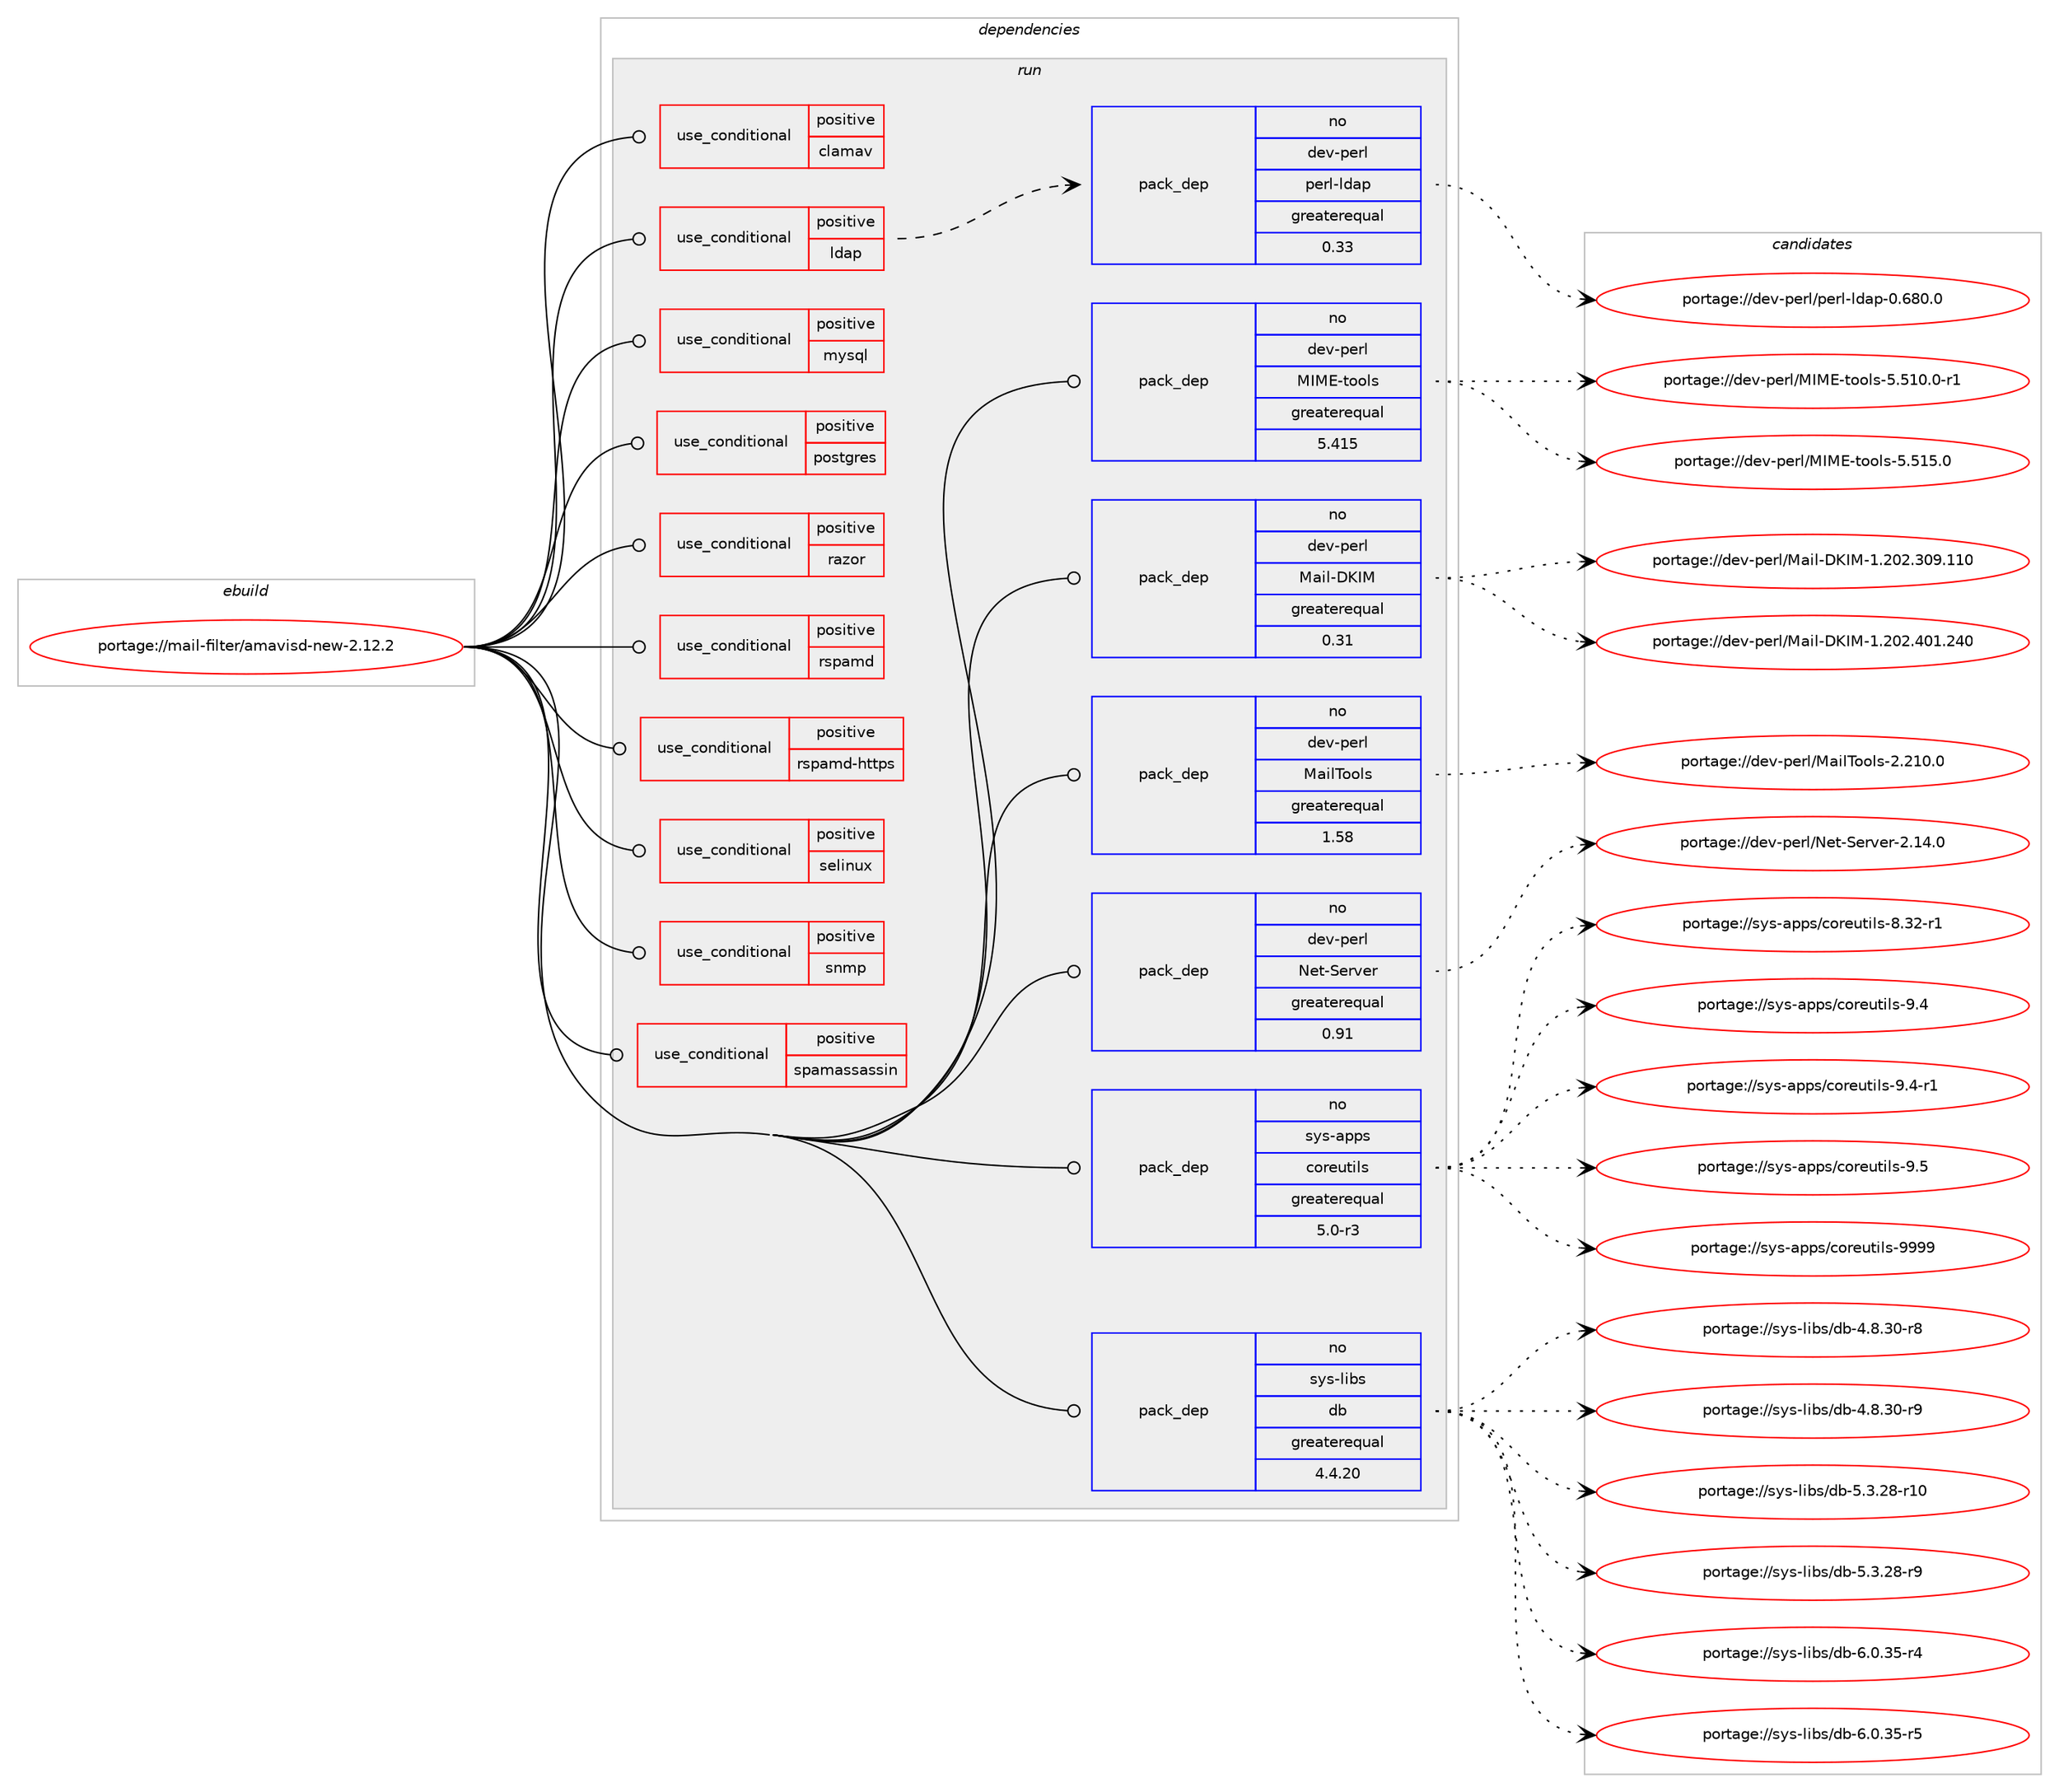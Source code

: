 digraph prolog {

# *************
# Graph options
# *************

newrank=true;
concentrate=true;
compound=true;
graph [rankdir=LR,fontname=Helvetica,fontsize=10,ranksep=1.5];#, ranksep=2.5, nodesep=0.2];
edge  [arrowhead=vee];
node  [fontname=Helvetica,fontsize=10];

# **********
# The ebuild
# **********

subgraph cluster_leftcol {
color=gray;
rank=same;
label=<<i>ebuild</i>>;
id [label="portage://mail-filter/amavisd-new-2.12.2", color=red, width=4, href="../mail-filter/amavisd-new-2.12.2.svg"];
}

# ****************
# The dependencies
# ****************

subgraph cluster_midcol {
color=gray;
label=<<i>dependencies</i>>;
subgraph cluster_compile {
fillcolor="#eeeeee";
style=filled;
label=<<i>compile</i>>;
# *** BEGIN UNKNOWN DEPENDENCY TYPE (TODO) ***
# id -> package_dependency(portage://mail-filter/amavisd-new-2.12.2,install,no,acct-user,amavis,none,[,,],[],[])
# *** END UNKNOWN DEPENDENCY TYPE (TODO) ***

}
subgraph cluster_compileandrun {
fillcolor="#eeeeee";
style=filled;
label=<<i>compile and run</i>>;
}
subgraph cluster_run {
fillcolor="#eeeeee";
style=filled;
label=<<i>run</i>>;
subgraph cond68380 {
dependency146192 [label=<<TABLE BORDER="0" CELLBORDER="1" CELLSPACING="0" CELLPADDING="4"><TR><TD ROWSPAN="3" CELLPADDING="10">use_conditional</TD></TR><TR><TD>positive</TD></TR><TR><TD>clamav</TD></TR></TABLE>>, shape=none, color=red];
# *** BEGIN UNKNOWN DEPENDENCY TYPE (TODO) ***
# dependency146192 -> package_dependency(portage://mail-filter/amavisd-new-2.12.2,run,no,app-antivirus,clamav,none,[,,],[],[])
# *** END UNKNOWN DEPENDENCY TYPE (TODO) ***

}
id:e -> dependency146192:w [weight=20,style="solid",arrowhead="odot"];
subgraph cond68381 {
dependency146193 [label=<<TABLE BORDER="0" CELLBORDER="1" CELLSPACING="0" CELLPADDING="4"><TR><TD ROWSPAN="3" CELLPADDING="10">use_conditional</TD></TR><TR><TD>positive</TD></TR><TR><TD>ldap</TD></TR></TABLE>>, shape=none, color=red];
subgraph pack75593 {
dependency146194 [label=<<TABLE BORDER="0" CELLBORDER="1" CELLSPACING="0" CELLPADDING="4" WIDTH="220"><TR><TD ROWSPAN="6" CELLPADDING="30">pack_dep</TD></TR><TR><TD WIDTH="110">no</TD></TR><TR><TD>dev-perl</TD></TR><TR><TD>perl-ldap</TD></TR><TR><TD>greaterequal</TD></TR><TR><TD>0.33</TD></TR></TABLE>>, shape=none, color=blue];
}
dependency146193:e -> dependency146194:w [weight=20,style="dashed",arrowhead="vee"];
}
id:e -> dependency146193:w [weight=20,style="solid",arrowhead="odot"];
subgraph cond68382 {
dependency146195 [label=<<TABLE BORDER="0" CELLBORDER="1" CELLSPACING="0" CELLPADDING="4"><TR><TD ROWSPAN="3" CELLPADDING="10">use_conditional</TD></TR><TR><TD>positive</TD></TR><TR><TD>mysql</TD></TR></TABLE>>, shape=none, color=red];
# *** BEGIN UNKNOWN DEPENDENCY TYPE (TODO) ***
# dependency146195 -> package_dependency(portage://mail-filter/amavisd-new-2.12.2,run,no,dev-perl,DBD-mysql,none,[,,],[],[])
# *** END UNKNOWN DEPENDENCY TYPE (TODO) ***

}
id:e -> dependency146195:w [weight=20,style="solid",arrowhead="odot"];
subgraph cond68383 {
dependency146196 [label=<<TABLE BORDER="0" CELLBORDER="1" CELLSPACING="0" CELLPADDING="4"><TR><TD ROWSPAN="3" CELLPADDING="10">use_conditional</TD></TR><TR><TD>positive</TD></TR><TR><TD>postgres</TD></TR></TABLE>>, shape=none, color=red];
# *** BEGIN UNKNOWN DEPENDENCY TYPE (TODO) ***
# dependency146196 -> package_dependency(portage://mail-filter/amavisd-new-2.12.2,run,no,dev-perl,DBD-Pg,none,[,,],[],[])
# *** END UNKNOWN DEPENDENCY TYPE (TODO) ***

}
id:e -> dependency146196:w [weight=20,style="solid",arrowhead="odot"];
subgraph cond68384 {
dependency146197 [label=<<TABLE BORDER="0" CELLBORDER="1" CELLSPACING="0" CELLPADDING="4"><TR><TD ROWSPAN="3" CELLPADDING="10">use_conditional</TD></TR><TR><TD>positive</TD></TR><TR><TD>razor</TD></TR></TABLE>>, shape=none, color=red];
# *** BEGIN UNKNOWN DEPENDENCY TYPE (TODO) ***
# dependency146197 -> package_dependency(portage://mail-filter/amavisd-new-2.12.2,run,no,mail-filter,razor,none,[,,],[],[])
# *** END UNKNOWN DEPENDENCY TYPE (TODO) ***

}
id:e -> dependency146197:w [weight=20,style="solid",arrowhead="odot"];
subgraph cond68385 {
dependency146198 [label=<<TABLE BORDER="0" CELLBORDER="1" CELLSPACING="0" CELLPADDING="4"><TR><TD ROWSPAN="3" CELLPADDING="10">use_conditional</TD></TR><TR><TD>positive</TD></TR><TR><TD>rspamd</TD></TR></TABLE>>, shape=none, color=red];
# *** BEGIN UNKNOWN DEPENDENCY TYPE (TODO) ***
# dependency146198 -> package_dependency(portage://mail-filter/amavisd-new-2.12.2,run,no,dev-perl,HTTP-Message,none,[,,],[],[])
# *** END UNKNOWN DEPENDENCY TYPE (TODO) ***

# *** BEGIN UNKNOWN DEPENDENCY TYPE (TODO) ***
# dependency146198 -> package_dependency(portage://mail-filter/amavisd-new-2.12.2,run,no,dev-perl,JSON,none,[,,],[],[])
# *** END UNKNOWN DEPENDENCY TYPE (TODO) ***

# *** BEGIN UNKNOWN DEPENDENCY TYPE (TODO) ***
# dependency146198 -> package_dependency(portage://mail-filter/amavisd-new-2.12.2,run,no,dev-perl,LWP-UserAgent-Determined,none,[,,],[],[])
# *** END UNKNOWN DEPENDENCY TYPE (TODO) ***

}
id:e -> dependency146198:w [weight=20,style="solid",arrowhead="odot"];
subgraph cond68386 {
dependency146199 [label=<<TABLE BORDER="0" CELLBORDER="1" CELLSPACING="0" CELLPADDING="4"><TR><TD ROWSPAN="3" CELLPADDING="10">use_conditional</TD></TR><TR><TD>positive</TD></TR><TR><TD>rspamd-https</TD></TR></TABLE>>, shape=none, color=red];
# *** BEGIN UNKNOWN DEPENDENCY TYPE (TODO) ***
# dependency146199 -> package_dependency(portage://mail-filter/amavisd-new-2.12.2,run,no,dev-perl,HTTP-Message,none,[,,],[],[])
# *** END UNKNOWN DEPENDENCY TYPE (TODO) ***

# *** BEGIN UNKNOWN DEPENDENCY TYPE (TODO) ***
# dependency146199 -> package_dependency(portage://mail-filter/amavisd-new-2.12.2,run,no,dev-perl,JSON,none,[,,],[],[])
# *** END UNKNOWN DEPENDENCY TYPE (TODO) ***

# *** BEGIN UNKNOWN DEPENDENCY TYPE (TODO) ***
# dependency146199 -> package_dependency(portage://mail-filter/amavisd-new-2.12.2,run,no,dev-perl,LWP-UserAgent-Determined,none,[,,],[],[])
# *** END UNKNOWN DEPENDENCY TYPE (TODO) ***

# *** BEGIN UNKNOWN DEPENDENCY TYPE (TODO) ***
# dependency146199 -> package_dependency(portage://mail-filter/amavisd-new-2.12.2,run,no,dev-perl,LWP-Protocol-https,none,[,,],[],[])
# *** END UNKNOWN DEPENDENCY TYPE (TODO) ***

# *** BEGIN UNKNOWN DEPENDENCY TYPE (TODO) ***
# dependency146199 -> package_dependency(portage://mail-filter/amavisd-new-2.12.2,run,no,dev-perl,Net-SSLeay,none,[,,],[],[])
# *** END UNKNOWN DEPENDENCY TYPE (TODO) ***

}
id:e -> dependency146199:w [weight=20,style="solid",arrowhead="odot"];
subgraph cond68387 {
dependency146200 [label=<<TABLE BORDER="0" CELLBORDER="1" CELLSPACING="0" CELLPADDING="4"><TR><TD ROWSPAN="3" CELLPADDING="10">use_conditional</TD></TR><TR><TD>positive</TD></TR><TR><TD>selinux</TD></TR></TABLE>>, shape=none, color=red];
# *** BEGIN UNKNOWN DEPENDENCY TYPE (TODO) ***
# dependency146200 -> package_dependency(portage://mail-filter/amavisd-new-2.12.2,run,no,sec-policy,selinux-amavis,none,[,,],[],[])
# *** END UNKNOWN DEPENDENCY TYPE (TODO) ***

}
id:e -> dependency146200:w [weight=20,style="solid",arrowhead="odot"];
subgraph cond68388 {
dependency146201 [label=<<TABLE BORDER="0" CELLBORDER="1" CELLSPACING="0" CELLPADDING="4"><TR><TD ROWSPAN="3" CELLPADDING="10">use_conditional</TD></TR><TR><TD>positive</TD></TR><TR><TD>snmp</TD></TR></TABLE>>, shape=none, color=red];
# *** BEGIN UNKNOWN DEPENDENCY TYPE (TODO) ***
# dependency146201 -> package_dependency(portage://mail-filter/amavisd-new-2.12.2,run,no,net-analyzer,net-snmp,none,[,,],[],[use(enable(perl),none)])
# *** END UNKNOWN DEPENDENCY TYPE (TODO) ***

}
id:e -> dependency146201:w [weight=20,style="solid",arrowhead="odot"];
subgraph cond68389 {
dependency146202 [label=<<TABLE BORDER="0" CELLBORDER="1" CELLSPACING="0" CELLPADDING="4"><TR><TD ROWSPAN="3" CELLPADDING="10">use_conditional</TD></TR><TR><TD>positive</TD></TR><TR><TD>spamassassin</TD></TR></TABLE>>, shape=none, color=red];
# *** BEGIN UNKNOWN DEPENDENCY TYPE (TODO) ***
# dependency146202 -> package_dependency(portage://mail-filter/amavisd-new-2.12.2,run,no,mail-filter,spamassassin,none,[,,],[],[])
# *** END UNKNOWN DEPENDENCY TYPE (TODO) ***

# *** BEGIN UNKNOWN DEPENDENCY TYPE (TODO) ***
# dependency146202 -> package_dependency(portage://mail-filter/amavisd-new-2.12.2,run,no,dev-perl,Image-Info,none,[,,],[],[])
# *** END UNKNOWN DEPENDENCY TYPE (TODO) ***

}
id:e -> dependency146202:w [weight=20,style="solid",arrowhead="odot"];
# *** BEGIN UNKNOWN DEPENDENCY TYPE (TODO) ***
# id -> package_dependency(portage://mail-filter/amavisd-new-2.12.2,run,no,acct-user,amavis,none,[,,],[],[])
# *** END UNKNOWN DEPENDENCY TYPE (TODO) ***

# *** BEGIN UNKNOWN DEPENDENCY TYPE (TODO) ***
# id -> package_dependency(portage://mail-filter/amavisd-new-2.12.2,run,no,app-alternatives,cpio,none,[,,],[],[])
# *** END UNKNOWN DEPENDENCY TYPE (TODO) ***

# *** BEGIN UNKNOWN DEPENDENCY TYPE (TODO) ***
# id -> package_dependency(portage://mail-filter/amavisd-new-2.12.2,run,no,app-arch,arc,none,[,,],[],[])
# *** END UNKNOWN DEPENDENCY TYPE (TODO) ***

# *** BEGIN UNKNOWN DEPENDENCY TYPE (TODO) ***
# id -> package_dependency(portage://mail-filter/amavisd-new-2.12.2,run,no,app-arch,arj,none,[,,],[],[])
# *** END UNKNOWN DEPENDENCY TYPE (TODO) ***

# *** BEGIN UNKNOWN DEPENDENCY TYPE (TODO) ***
# id -> package_dependency(portage://mail-filter/amavisd-new-2.12.2,run,no,app-arch,bzip2,none,[,,],[],[])
# *** END UNKNOWN DEPENDENCY TYPE (TODO) ***

# *** BEGIN UNKNOWN DEPENDENCY TYPE (TODO) ***
# id -> package_dependency(portage://mail-filter/amavisd-new-2.12.2,run,no,app-arch,cabextract,none,[,,],[],[])
# *** END UNKNOWN DEPENDENCY TYPE (TODO) ***

# *** BEGIN UNKNOWN DEPENDENCY TYPE (TODO) ***
# id -> package_dependency(portage://mail-filter/amavisd-new-2.12.2,run,no,app-arch,gzip,none,[,,],[],[])
# *** END UNKNOWN DEPENDENCY TYPE (TODO) ***

# *** BEGIN UNKNOWN DEPENDENCY TYPE (TODO) ***
# id -> package_dependency(portage://mail-filter/amavisd-new-2.12.2,run,no,app-arch,lha,none,[,,],[],[])
# *** END UNKNOWN DEPENDENCY TYPE (TODO) ***

# *** BEGIN UNKNOWN DEPENDENCY TYPE (TODO) ***
# id -> package_dependency(portage://mail-filter/amavisd-new-2.12.2,run,no,app-arch,lrzip,none,[,,],[],[])
# *** END UNKNOWN DEPENDENCY TYPE (TODO) ***

# *** BEGIN UNKNOWN DEPENDENCY TYPE (TODO) ***
# id -> package_dependency(portage://mail-filter/amavisd-new-2.12.2,run,no,app-arch,lzop,none,[,,],[],[])
# *** END UNKNOWN DEPENDENCY TYPE (TODO) ***

# *** BEGIN UNKNOWN DEPENDENCY TYPE (TODO) ***
# id -> package_dependency(portage://mail-filter/amavisd-new-2.12.2,run,no,app-arch,p7zip,none,[,,],[],[])
# *** END UNKNOWN DEPENDENCY TYPE (TODO) ***

# *** BEGIN UNKNOWN DEPENDENCY TYPE (TODO) ***
# id -> package_dependency(portage://mail-filter/amavisd-new-2.12.2,run,no,app-arch,pax,none,[,,],[],[])
# *** END UNKNOWN DEPENDENCY TYPE (TODO) ***

# *** BEGIN UNKNOWN DEPENDENCY TYPE (TODO) ***
# id -> package_dependency(portage://mail-filter/amavisd-new-2.12.2,run,no,app-arch,unrar,none,[,,],[],[])
# *** END UNKNOWN DEPENDENCY TYPE (TODO) ***

# *** BEGIN UNKNOWN DEPENDENCY TYPE (TODO) ***
# id -> package_dependency(portage://mail-filter/amavisd-new-2.12.2,run,no,app-arch,xz-utils,none,[,,],[],[])
# *** END UNKNOWN DEPENDENCY TYPE (TODO) ***

# *** BEGIN UNKNOWN DEPENDENCY TYPE (TODO) ***
# id -> package_dependency(portage://mail-filter/amavisd-new-2.12.2,run,no,app-arch,zoo,none,[,,],[],[])
# *** END UNKNOWN DEPENDENCY TYPE (TODO) ***

# *** BEGIN UNKNOWN DEPENDENCY TYPE (TODO) ***
# id -> package_dependency(portage://mail-filter/amavisd-new-2.12.2,run,no,dev-lang,perl,none,[,,],any_different_slot,[])
# *** END UNKNOWN DEPENDENCY TYPE (TODO) ***

# *** BEGIN UNKNOWN DEPENDENCY TYPE (TODO) ***
# id -> package_dependency(portage://mail-filter/amavisd-new-2.12.2,run,no,dev-perl,Archive-Zip,none,[,,],[],[])
# *** END UNKNOWN DEPENDENCY TYPE (TODO) ***

# *** BEGIN UNKNOWN DEPENDENCY TYPE (TODO) ***
# id -> package_dependency(portage://mail-filter/amavisd-new-2.12.2,run,no,dev-perl,BerkeleyDB,none,[,,],[],[])
# *** END UNKNOWN DEPENDENCY TYPE (TODO) ***

# *** BEGIN UNKNOWN DEPENDENCY TYPE (TODO) ***
# id -> package_dependency(portage://mail-filter/amavisd-new-2.12.2,run,no,dev-perl,Convert-BinHex,none,[,,],[],[])
# *** END UNKNOWN DEPENDENCY TYPE (TODO) ***

# *** BEGIN UNKNOWN DEPENDENCY TYPE (TODO) ***
# id -> package_dependency(portage://mail-filter/amavisd-new-2.12.2,run,no,dev-perl,File-LibMagic,none,[,,],[],[])
# *** END UNKNOWN DEPENDENCY TYPE (TODO) ***

# *** BEGIN UNKNOWN DEPENDENCY TYPE (TODO) ***
# id -> package_dependency(portage://mail-filter/amavisd-new-2.12.2,run,no,dev-perl,IO-Socket-SSL,none,[,,],[],[])
# *** END UNKNOWN DEPENDENCY TYPE (TODO) ***

# *** BEGIN UNKNOWN DEPENDENCY TYPE (TODO) ***
# id -> package_dependency(portage://mail-filter/amavisd-new-2.12.2,run,no,dev-perl,IO-stringy,none,[,,],[],[])
# *** END UNKNOWN DEPENDENCY TYPE (TODO) ***

subgraph pack75594 {
dependency146203 [label=<<TABLE BORDER="0" CELLBORDER="1" CELLSPACING="0" CELLPADDING="4" WIDTH="220"><TR><TD ROWSPAN="6" CELLPADDING="30">pack_dep</TD></TR><TR><TD WIDTH="110">no</TD></TR><TR><TD>dev-perl</TD></TR><TR><TD>MIME-tools</TD></TR><TR><TD>greaterequal</TD></TR><TR><TD>5.415</TD></TR></TABLE>>, shape=none, color=blue];
}
id:e -> dependency146203:w [weight=20,style="solid",arrowhead="odot"];
subgraph pack75595 {
dependency146204 [label=<<TABLE BORDER="0" CELLBORDER="1" CELLSPACING="0" CELLPADDING="4" WIDTH="220"><TR><TD ROWSPAN="6" CELLPADDING="30">pack_dep</TD></TR><TR><TD WIDTH="110">no</TD></TR><TR><TD>dev-perl</TD></TR><TR><TD>Mail-DKIM</TD></TR><TR><TD>greaterequal</TD></TR><TR><TD>0.31</TD></TR></TABLE>>, shape=none, color=blue];
}
id:e -> dependency146204:w [weight=20,style="solid",arrowhead="odot"];
subgraph pack75596 {
dependency146205 [label=<<TABLE BORDER="0" CELLBORDER="1" CELLSPACING="0" CELLPADDING="4" WIDTH="220"><TR><TD ROWSPAN="6" CELLPADDING="30">pack_dep</TD></TR><TR><TD WIDTH="110">no</TD></TR><TR><TD>dev-perl</TD></TR><TR><TD>MailTools</TD></TR><TR><TD>greaterequal</TD></TR><TR><TD>1.58</TD></TR></TABLE>>, shape=none, color=blue];
}
id:e -> dependency146205:w [weight=20,style="solid",arrowhead="odot"];
# *** BEGIN UNKNOWN DEPENDENCY TYPE (TODO) ***
# id -> package_dependency(portage://mail-filter/amavisd-new-2.12.2,run,no,dev-perl,Net-LibIDN,none,[,,],[],[])
# *** END UNKNOWN DEPENDENCY TYPE (TODO) ***

# *** BEGIN UNKNOWN DEPENDENCY TYPE (TODO) ***
# id -> package_dependency(portage://mail-filter/amavisd-new-2.12.2,run,no,dev-perl,Net-SSLeay,none,[,,],[],[])
# *** END UNKNOWN DEPENDENCY TYPE (TODO) ***

subgraph pack75597 {
dependency146206 [label=<<TABLE BORDER="0" CELLBORDER="1" CELLSPACING="0" CELLPADDING="4" WIDTH="220"><TR><TD ROWSPAN="6" CELLPADDING="30">pack_dep</TD></TR><TR><TD WIDTH="110">no</TD></TR><TR><TD>dev-perl</TD></TR><TR><TD>Net-Server</TD></TR><TR><TD>greaterequal</TD></TR><TR><TD>0.91</TD></TR></TABLE>>, shape=none, color=blue];
}
id:e -> dependency146206:w [weight=20,style="solid",arrowhead="odot"];
# *** BEGIN UNKNOWN DEPENDENCY TYPE (TODO) ***
# id -> package_dependency(portage://mail-filter/amavisd-new-2.12.2,run,no,dev-perl,Unix-Syslog,none,[,,],[],[])
# *** END UNKNOWN DEPENDENCY TYPE (TODO) ***

# *** BEGIN UNKNOWN DEPENDENCY TYPE (TODO) ***
# id -> package_dependency(portage://mail-filter/amavisd-new-2.12.2,run,no,net-mail,ripole,none,[,,],[],[])
# *** END UNKNOWN DEPENDENCY TYPE (TODO) ***

# *** BEGIN UNKNOWN DEPENDENCY TYPE (TODO) ***
# id -> package_dependency(portage://mail-filter/amavisd-new-2.12.2,run,no,net-mail,tnef,none,[,,],[],[])
# *** END UNKNOWN DEPENDENCY TYPE (TODO) ***

subgraph pack75598 {
dependency146207 [label=<<TABLE BORDER="0" CELLBORDER="1" CELLSPACING="0" CELLPADDING="4" WIDTH="220"><TR><TD ROWSPAN="6" CELLPADDING="30">pack_dep</TD></TR><TR><TD WIDTH="110">no</TD></TR><TR><TD>sys-apps</TD></TR><TR><TD>coreutils</TD></TR><TR><TD>greaterequal</TD></TR><TR><TD>5.0-r3</TD></TR></TABLE>>, shape=none, color=blue];
}
id:e -> dependency146207:w [weight=20,style="solid",arrowhead="odot"];
subgraph pack75599 {
dependency146208 [label=<<TABLE BORDER="0" CELLBORDER="1" CELLSPACING="0" CELLPADDING="4" WIDTH="220"><TR><TD ROWSPAN="6" CELLPADDING="30">pack_dep</TD></TR><TR><TD WIDTH="110">no</TD></TR><TR><TD>sys-libs</TD></TR><TR><TD>db</TD></TR><TR><TD>greaterequal</TD></TR><TR><TD>4.4.20</TD></TR></TABLE>>, shape=none, color=blue];
}
id:e -> dependency146208:w [weight=20,style="solid",arrowhead="odot"];
# *** BEGIN UNKNOWN DEPENDENCY TYPE (TODO) ***
# id -> package_dependency(portage://mail-filter/amavisd-new-2.12.2,run,no,virtual,mta,none,[,,],[],[])
# *** END UNKNOWN DEPENDENCY TYPE (TODO) ***

# *** BEGIN UNKNOWN DEPENDENCY TYPE (TODO) ***
# id -> package_dependency(portage://mail-filter/amavisd-new-2.12.2,run,no,virtual,perl-Compress-Raw-Zlib,none,[,,],[],[])
# *** END UNKNOWN DEPENDENCY TYPE (TODO) ***

# *** BEGIN UNKNOWN DEPENDENCY TYPE (TODO) ***
# id -> package_dependency(portage://mail-filter/amavisd-new-2.12.2,run,no,virtual,perl-Digest-MD5,none,[,,],[],[])
# *** END UNKNOWN DEPENDENCY TYPE (TODO) ***

# *** BEGIN UNKNOWN DEPENDENCY TYPE (TODO) ***
# id -> package_dependency(portage://mail-filter/amavisd-new-2.12.2,run,no,virtual,perl-File-Temp,none,[,,],[],[])
# *** END UNKNOWN DEPENDENCY TYPE (TODO) ***

# *** BEGIN UNKNOWN DEPENDENCY TYPE (TODO) ***
# id -> package_dependency(portage://mail-filter/amavisd-new-2.12.2,run,no,virtual,perl-IO-Compress,none,[,,],[],[])
# *** END UNKNOWN DEPENDENCY TYPE (TODO) ***

# *** BEGIN UNKNOWN DEPENDENCY TYPE (TODO) ***
# id -> package_dependency(portage://mail-filter/amavisd-new-2.12.2,run,no,virtual,perl-IO-Socket-IP,none,[,,],[],[])
# *** END UNKNOWN DEPENDENCY TYPE (TODO) ***

# *** BEGIN UNKNOWN DEPENDENCY TYPE (TODO) ***
# id -> package_dependency(portage://mail-filter/amavisd-new-2.12.2,run,no,virtual,perl-MIME-Base64,none,[,,],[],[])
# *** END UNKNOWN DEPENDENCY TYPE (TODO) ***

# *** BEGIN UNKNOWN DEPENDENCY TYPE (TODO) ***
# id -> package_dependency(portage://mail-filter/amavisd-new-2.12.2,run,no,virtual,perl-Time-HiRes,none,[,,],[],[])
# *** END UNKNOWN DEPENDENCY TYPE (TODO) ***

}
}

# **************
# The candidates
# **************

subgraph cluster_choices {
rank=same;
color=gray;
label=<<i>candidates</i>>;

subgraph choice75593 {
color=black;
nodesep=1;
choice100101118451121011141084711210111410845108100971124548465456484648 [label="portage://dev-perl/perl-ldap-0.680.0", color=red, width=4,href="../dev-perl/perl-ldap-0.680.0.svg"];
dependency146194:e -> choice100101118451121011141084711210111410845108100971124548465456484648:w [style=dotted,weight="100"];
}
subgraph choice75594 {
color=black;
nodesep=1;
choice1001011184511210111410847777377694511611111110811545534653494846484511449 [label="portage://dev-perl/MIME-tools-5.510.0-r1", color=red, width=4,href="../dev-perl/MIME-tools-5.510.0-r1.svg"];
choice100101118451121011141084777737769451161111111081154553465349534648 [label="portage://dev-perl/MIME-tools-5.515.0", color=red, width=4,href="../dev-perl/MIME-tools-5.515.0.svg"];
dependency146203:e -> choice1001011184511210111410847777377694511611111110811545534653494846484511449:w [style=dotted,weight="100"];
dependency146203:e -> choice100101118451121011141084777737769451161111111081154553465349534648:w [style=dotted,weight="100"];
}
subgraph choice75595 {
color=black;
nodesep=1;
choice1001011184511210111410847779710510845687573774549465048504651485746494948 [label="portage://dev-perl/Mail-DKIM-1.202.309.110", color=red, width=4,href="../dev-perl/Mail-DKIM-1.202.309.110.svg"];
choice1001011184511210111410847779710510845687573774549465048504652484946505248 [label="portage://dev-perl/Mail-DKIM-1.202.401.240", color=red, width=4,href="../dev-perl/Mail-DKIM-1.202.401.240.svg"];
dependency146204:e -> choice1001011184511210111410847779710510845687573774549465048504651485746494948:w [style=dotted,weight="100"];
dependency146204:e -> choice1001011184511210111410847779710510845687573774549465048504652484946505248:w [style=dotted,weight="100"];
}
subgraph choice75596 {
color=black;
nodesep=1;
choice10010111845112101114108477797105108841111111081154550465049484648 [label="portage://dev-perl/MailTools-2.210.0", color=red, width=4,href="../dev-perl/MailTools-2.210.0.svg"];
dependency146205:e -> choice10010111845112101114108477797105108841111111081154550465049484648:w [style=dotted,weight="100"];
}
subgraph choice75597 {
color=black;
nodesep=1;
choice100101118451121011141084778101116458310111411810111445504649524648 [label="portage://dev-perl/Net-Server-2.14.0", color=red, width=4,href="../dev-perl/Net-Server-2.14.0.svg"];
dependency146206:e -> choice100101118451121011141084778101116458310111411810111445504649524648:w [style=dotted,weight="100"];
}
subgraph choice75598 {
color=black;
nodesep=1;
choice1151211154597112112115479911111410111711610510811545564651504511449 [label="portage://sys-apps/coreutils-8.32-r1", color=red, width=4,href="../sys-apps/coreutils-8.32-r1.svg"];
choice1151211154597112112115479911111410111711610510811545574652 [label="portage://sys-apps/coreutils-9.4", color=red, width=4,href="../sys-apps/coreutils-9.4.svg"];
choice11512111545971121121154799111114101117116105108115455746524511449 [label="portage://sys-apps/coreutils-9.4-r1", color=red, width=4,href="../sys-apps/coreutils-9.4-r1.svg"];
choice1151211154597112112115479911111410111711610510811545574653 [label="portage://sys-apps/coreutils-9.5", color=red, width=4,href="../sys-apps/coreutils-9.5.svg"];
choice115121115459711211211547991111141011171161051081154557575757 [label="portage://sys-apps/coreutils-9999", color=red, width=4,href="../sys-apps/coreutils-9999.svg"];
dependency146207:e -> choice1151211154597112112115479911111410111711610510811545564651504511449:w [style=dotted,weight="100"];
dependency146207:e -> choice1151211154597112112115479911111410111711610510811545574652:w [style=dotted,weight="100"];
dependency146207:e -> choice11512111545971121121154799111114101117116105108115455746524511449:w [style=dotted,weight="100"];
dependency146207:e -> choice1151211154597112112115479911111410111711610510811545574653:w [style=dotted,weight="100"];
dependency146207:e -> choice115121115459711211211547991111141011171161051081154557575757:w [style=dotted,weight="100"];
}
subgraph choice75599 {
color=black;
nodesep=1;
choice11512111545108105981154710098455246564651484511456 [label="portage://sys-libs/db-4.8.30-r8", color=red, width=4,href="../sys-libs/db-4.8.30-r8.svg"];
choice11512111545108105981154710098455246564651484511457 [label="portage://sys-libs/db-4.8.30-r9", color=red, width=4,href="../sys-libs/db-4.8.30-r9.svg"];
choice1151211154510810598115471009845534651465056451144948 [label="portage://sys-libs/db-5.3.28-r10", color=red, width=4,href="../sys-libs/db-5.3.28-r10.svg"];
choice11512111545108105981154710098455346514650564511457 [label="portage://sys-libs/db-5.3.28-r9", color=red, width=4,href="../sys-libs/db-5.3.28-r9.svg"];
choice11512111545108105981154710098455446484651534511452 [label="portage://sys-libs/db-6.0.35-r4", color=red, width=4,href="../sys-libs/db-6.0.35-r4.svg"];
choice11512111545108105981154710098455446484651534511453 [label="portage://sys-libs/db-6.0.35-r5", color=red, width=4,href="../sys-libs/db-6.0.35-r5.svg"];
dependency146208:e -> choice11512111545108105981154710098455246564651484511456:w [style=dotted,weight="100"];
dependency146208:e -> choice11512111545108105981154710098455246564651484511457:w [style=dotted,weight="100"];
dependency146208:e -> choice1151211154510810598115471009845534651465056451144948:w [style=dotted,weight="100"];
dependency146208:e -> choice11512111545108105981154710098455346514650564511457:w [style=dotted,weight="100"];
dependency146208:e -> choice11512111545108105981154710098455446484651534511452:w [style=dotted,weight="100"];
dependency146208:e -> choice11512111545108105981154710098455446484651534511453:w [style=dotted,weight="100"];
}
}

}
